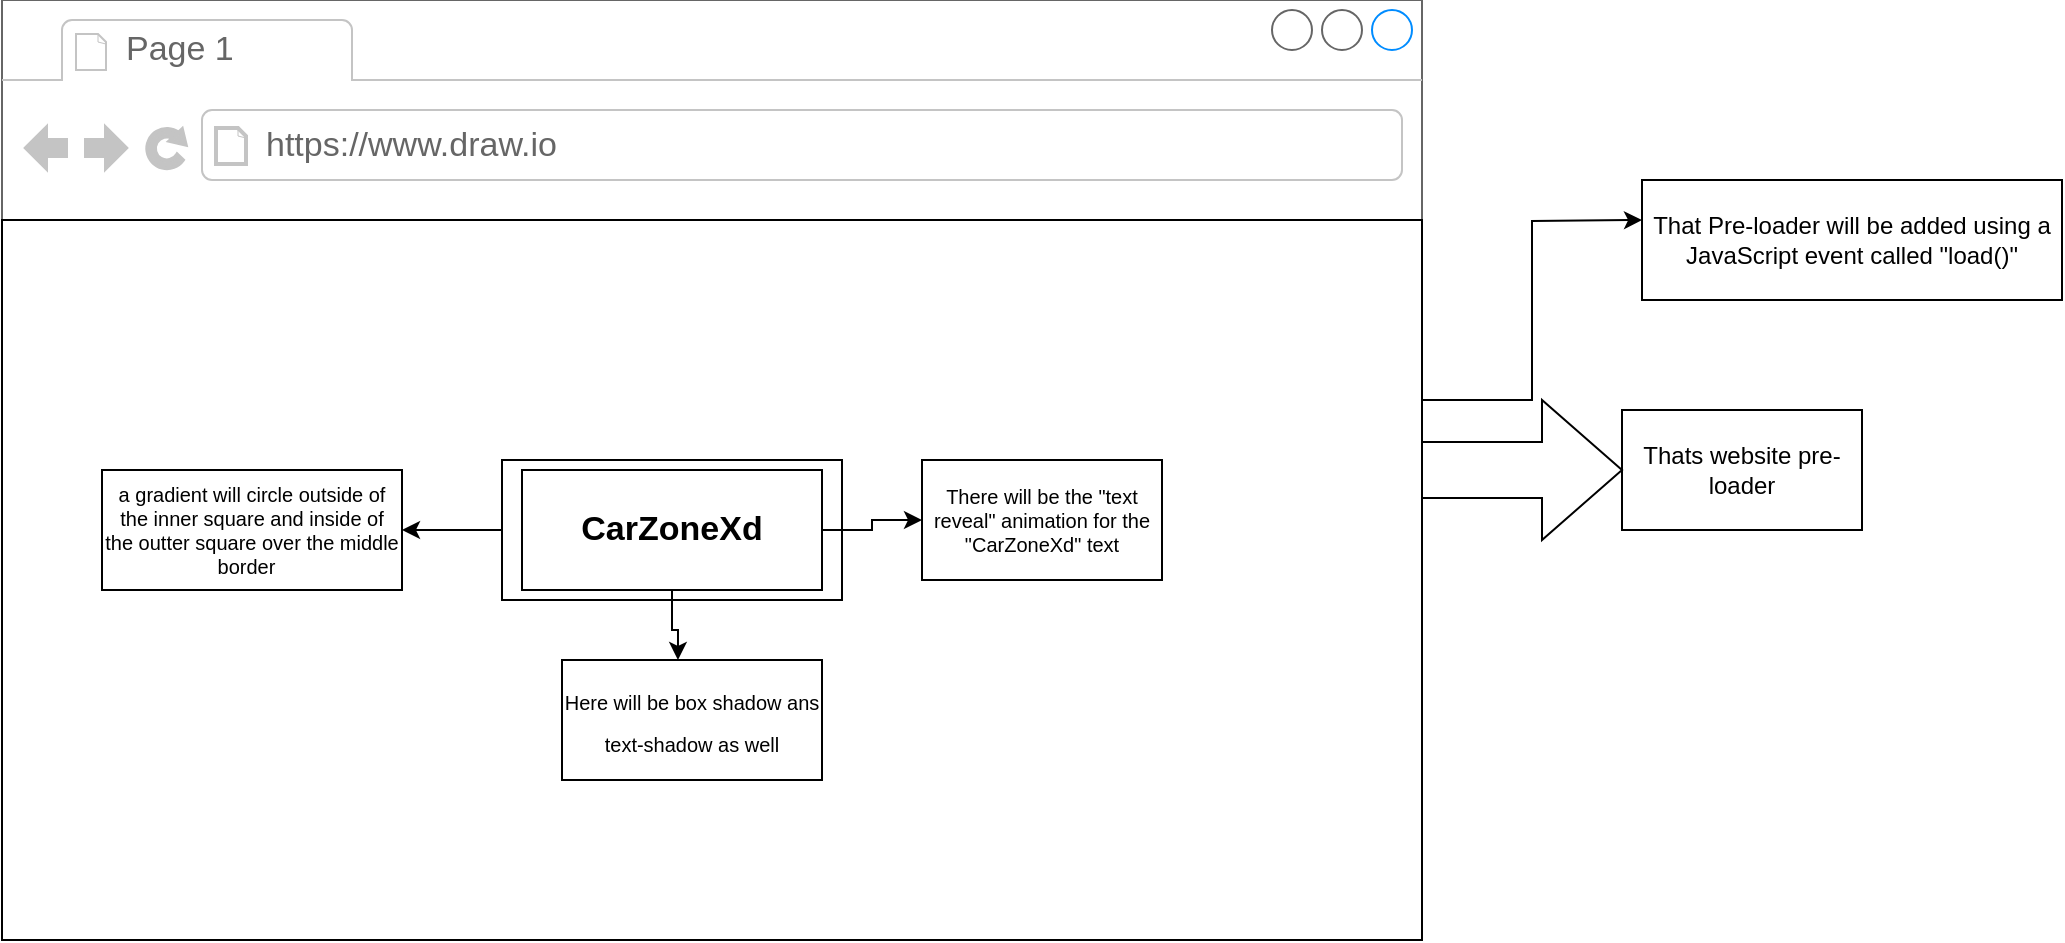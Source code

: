<mxfile version="20.3.0" type="device"><diagram id="h0sd1vaRQrSrIn-xU_ze" name="Page-1"><mxGraphModel dx="1038" dy="641" grid="1" gridSize="10" guides="1" tooltips="1" connect="1" arrows="1" fold="1" page="1" pageScale="1" pageWidth="850" pageHeight="1100" math="0" shadow="0"><root><mxCell id="0"/><mxCell id="1" parent="0"/><mxCell id="srfHGmWDKkfxgOyXxiDD-1" value="" style="strokeWidth=1;shadow=0;dashed=0;align=center;html=1;shape=mxgraph.mockup.containers.browserWindow;rSize=0;strokeColor=none;strokeColor2=#008cff;strokeColor3=#c4c4c4;mainText=,;recursiveResize=0;" vertex="1" parent="1"><mxGeometry x="60" y="250" width="710" height="470" as="geometry"/></mxCell><mxCell id="srfHGmWDKkfxgOyXxiDD-2" value="Page 1" style="strokeWidth=1;shadow=0;dashed=0;align=center;html=1;shape=mxgraph.mockup.containers.anchor;fontSize=17;fontColor=#666666;align=left;" vertex="1" parent="srfHGmWDKkfxgOyXxiDD-1"><mxGeometry x="60" y="12" width="110" height="26" as="geometry"/></mxCell><mxCell id="srfHGmWDKkfxgOyXxiDD-3" value="https://www.draw.io" style="strokeWidth=1;shadow=0;dashed=0;align=center;html=1;shape=mxgraph.mockup.containers.anchor;rSize=0;fontSize=17;fontColor=#666666;align=left;" vertex="1" parent="srfHGmWDKkfxgOyXxiDD-1"><mxGeometry x="130" y="60" width="250" height="26" as="geometry"/></mxCell><mxCell id="srfHGmWDKkfxgOyXxiDD-9" value="" style="rounded=0;whiteSpace=wrap;html=1;" vertex="1" parent="srfHGmWDKkfxgOyXxiDD-1"><mxGeometry y="110" width="710" height="360" as="geometry"/></mxCell><mxCell id="srfHGmWDKkfxgOyXxiDD-17" style="edgeStyle=orthogonalEdgeStyle;rounded=0;orthogonalLoop=1;jettySize=auto;html=1;exitX=0;exitY=0.5;exitDx=0;exitDy=0;fontSize=10;" edge="1" parent="srfHGmWDKkfxgOyXxiDD-1" source="srfHGmWDKkfxgOyXxiDD-10" target="srfHGmWDKkfxgOyXxiDD-16"><mxGeometry relative="1" as="geometry"/></mxCell><mxCell id="srfHGmWDKkfxgOyXxiDD-10" value="&lt;font style=&quot;font-size: 17px;&quot;&gt;&lt;b&gt;CarZoneXd&lt;/b&gt;&lt;/font&gt;" style="rounded=0;whiteSpace=wrap;html=1;" vertex="1" parent="srfHGmWDKkfxgOyXxiDD-1"><mxGeometry x="250" y="230" width="170" height="70" as="geometry"/></mxCell><mxCell id="srfHGmWDKkfxgOyXxiDD-13" style="edgeStyle=orthogonalEdgeStyle;rounded=0;orthogonalLoop=1;jettySize=auto;html=1;entryX=0.446;entryY=0;entryDx=0;entryDy=0;entryPerimeter=0;fontSize=10;" edge="1" parent="srfHGmWDKkfxgOyXxiDD-1" source="srfHGmWDKkfxgOyXxiDD-11" target="srfHGmWDKkfxgOyXxiDD-12"><mxGeometry relative="1" as="geometry"/></mxCell><mxCell id="srfHGmWDKkfxgOyXxiDD-15" style="edgeStyle=orthogonalEdgeStyle;rounded=0;orthogonalLoop=1;jettySize=auto;html=1;exitX=1;exitY=0.5;exitDx=0;exitDy=0;entryX=0;entryY=0.5;entryDx=0;entryDy=0;fontSize=10;" edge="1" parent="srfHGmWDKkfxgOyXxiDD-1" source="srfHGmWDKkfxgOyXxiDD-11" target="srfHGmWDKkfxgOyXxiDD-14"><mxGeometry relative="1" as="geometry"/></mxCell><mxCell id="srfHGmWDKkfxgOyXxiDD-11" value="" style="rounded=0;whiteSpace=wrap;html=1;fontSize=17;fillColor=none;" vertex="1" parent="srfHGmWDKkfxgOyXxiDD-1"><mxGeometry x="260" y="235" width="150" height="60" as="geometry"/></mxCell><mxCell id="srfHGmWDKkfxgOyXxiDD-12" value="&lt;font style=&quot;font-size: 10px;&quot;&gt;Here will be box shadow ans text-shadow as well&lt;/font&gt;" style="rounded=0;whiteSpace=wrap;html=1;fontSize=17;fillColor=none;" vertex="1" parent="srfHGmWDKkfxgOyXxiDD-1"><mxGeometry x="280" y="330" width="130" height="60" as="geometry"/></mxCell><mxCell id="srfHGmWDKkfxgOyXxiDD-14" value="There will be the &quot;text reveal&quot; animation for the &quot;CarZoneXd&quot; text" style="rounded=0;whiteSpace=wrap;html=1;fontSize=10;fillColor=none;" vertex="1" parent="srfHGmWDKkfxgOyXxiDD-1"><mxGeometry x="460" y="230" width="120" height="60" as="geometry"/></mxCell><mxCell id="srfHGmWDKkfxgOyXxiDD-16" value="a gradient will circle outside of the inner square and inside of the outter square over the middle border&amp;nbsp;&amp;nbsp;" style="rounded=0;whiteSpace=wrap;html=1;fontSize=10;fillColor=none;" vertex="1" parent="srfHGmWDKkfxgOyXxiDD-1"><mxGeometry x="50" y="235" width="150" height="60" as="geometry"/></mxCell><mxCell id="srfHGmWDKkfxgOyXxiDD-5" value="Thats website pre-loader" style="rounded=0;whiteSpace=wrap;html=1;" vertex="1" parent="1"><mxGeometry x="870" y="455" width="120" height="60" as="geometry"/></mxCell><mxCell id="srfHGmWDKkfxgOyXxiDD-8" value="" style="html=1;shadow=0;dashed=0;align=center;verticalAlign=middle;shape=mxgraph.arrows2.arrow;dy=0.6;dx=40;notch=0;" vertex="1" parent="1"><mxGeometry x="770" y="450" width="100" height="70" as="geometry"/></mxCell><mxCell id="srfHGmWDKkfxgOyXxiDD-23" style="edgeStyle=orthogonalEdgeStyle;rounded=0;orthogonalLoop=1;jettySize=auto;html=1;exitX=1;exitY=0.25;exitDx=0;exitDy=0;fontSize=12;" edge="1" parent="1" source="srfHGmWDKkfxgOyXxiDD-9"><mxGeometry relative="1" as="geometry"><mxPoint x="880" y="360" as="targetPoint"/></mxGeometry></mxCell><mxCell id="srfHGmWDKkfxgOyXxiDD-24" value="&lt;font style=&quot;font-size: 12px;&quot;&gt;That Pre-loader will be added using a JavaScript event called &quot;load()&quot;&lt;/font&gt;" style="rounded=0;whiteSpace=wrap;html=1;fontSize=10;fillColor=none;" vertex="1" parent="1"><mxGeometry x="880" y="340" width="210" height="60" as="geometry"/></mxCell></root></mxGraphModel></diagram></mxfile>